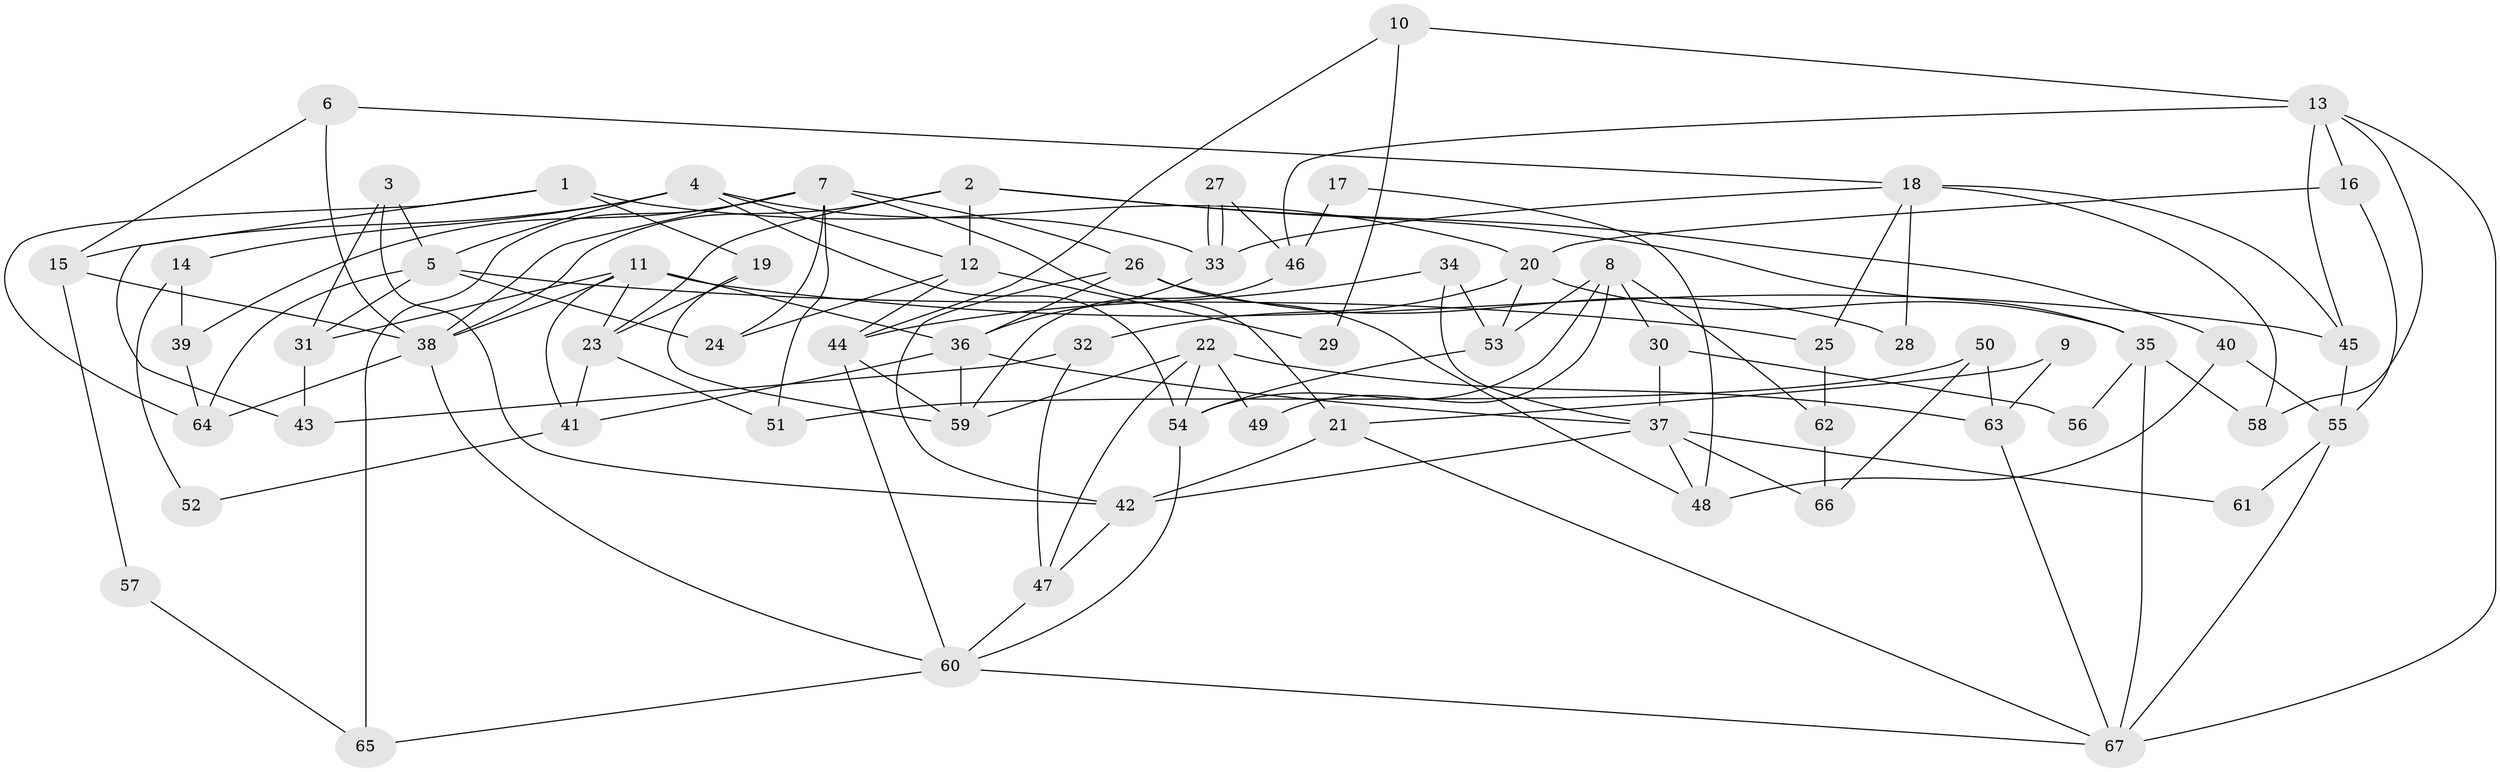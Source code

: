 // coarse degree distribution, {3: 0.23529411764705882, 10: 0.058823529411764705, 8: 0.058823529411764705, 11: 0.029411764705882353, 9: 0.029411764705882353, 5: 0.2647058823529412, 4: 0.08823529411764706, 7: 0.058823529411764705, 2: 0.14705882352941177, 1: 0.029411764705882353}
// Generated by graph-tools (version 1.1) at 2025/51/03/04/25 22:51:14]
// undirected, 67 vertices, 134 edges
graph export_dot {
  node [color=gray90,style=filled];
  1;
  2;
  3;
  4;
  5;
  6;
  7;
  8;
  9;
  10;
  11;
  12;
  13;
  14;
  15;
  16;
  17;
  18;
  19;
  20;
  21;
  22;
  23;
  24;
  25;
  26;
  27;
  28;
  29;
  30;
  31;
  32;
  33;
  34;
  35;
  36;
  37;
  38;
  39;
  40;
  41;
  42;
  43;
  44;
  45;
  46;
  47;
  48;
  49;
  50;
  51;
  52;
  53;
  54;
  55;
  56;
  57;
  58;
  59;
  60;
  61;
  62;
  63;
  64;
  65;
  66;
  67;
  1 -- 19;
  1 -- 20;
  1 -- 43;
  1 -- 64;
  2 -- 12;
  2 -- 23;
  2 -- 35;
  2 -- 38;
  2 -- 40;
  3 -- 31;
  3 -- 5;
  3 -- 42;
  4 -- 33;
  4 -- 54;
  4 -- 5;
  4 -- 12;
  4 -- 14;
  4 -- 15;
  5 -- 64;
  5 -- 24;
  5 -- 25;
  5 -- 31;
  6 -- 38;
  6 -- 15;
  6 -- 18;
  7 -- 51;
  7 -- 26;
  7 -- 21;
  7 -- 24;
  7 -- 38;
  7 -- 39;
  7 -- 65;
  8 -- 54;
  8 -- 53;
  8 -- 30;
  8 -- 49;
  8 -- 62;
  9 -- 63;
  9 -- 21;
  10 -- 13;
  10 -- 44;
  10 -- 29;
  11 -- 36;
  11 -- 38;
  11 -- 23;
  11 -- 31;
  11 -- 41;
  11 -- 45;
  12 -- 24;
  12 -- 29;
  12 -- 44;
  13 -- 58;
  13 -- 67;
  13 -- 16;
  13 -- 45;
  13 -- 46;
  14 -- 39;
  14 -- 52;
  15 -- 38;
  15 -- 57;
  16 -- 55;
  16 -- 20;
  17 -- 48;
  17 -- 46;
  18 -- 45;
  18 -- 25;
  18 -- 28;
  18 -- 33;
  18 -- 58;
  19 -- 59;
  19 -- 23;
  20 -- 32;
  20 -- 35;
  20 -- 53;
  21 -- 67;
  21 -- 42;
  22 -- 47;
  22 -- 59;
  22 -- 49;
  22 -- 54;
  22 -- 63;
  23 -- 41;
  23 -- 51;
  25 -- 62;
  26 -- 48;
  26 -- 42;
  26 -- 28;
  26 -- 36;
  27 -- 46;
  27 -- 33;
  27 -- 33;
  30 -- 37;
  30 -- 56;
  31 -- 43;
  32 -- 47;
  32 -- 43;
  33 -- 36;
  34 -- 37;
  34 -- 53;
  34 -- 44;
  35 -- 56;
  35 -- 58;
  35 -- 67;
  36 -- 37;
  36 -- 41;
  36 -- 59;
  37 -- 42;
  37 -- 48;
  37 -- 61;
  37 -- 66;
  38 -- 60;
  38 -- 64;
  39 -- 64;
  40 -- 55;
  40 -- 48;
  41 -- 52;
  42 -- 47;
  44 -- 59;
  44 -- 60;
  45 -- 55;
  46 -- 59;
  47 -- 60;
  50 -- 63;
  50 -- 66;
  50 -- 51;
  53 -- 54;
  54 -- 60;
  55 -- 67;
  55 -- 61;
  57 -- 65;
  60 -- 65;
  60 -- 67;
  62 -- 66;
  63 -- 67;
}
